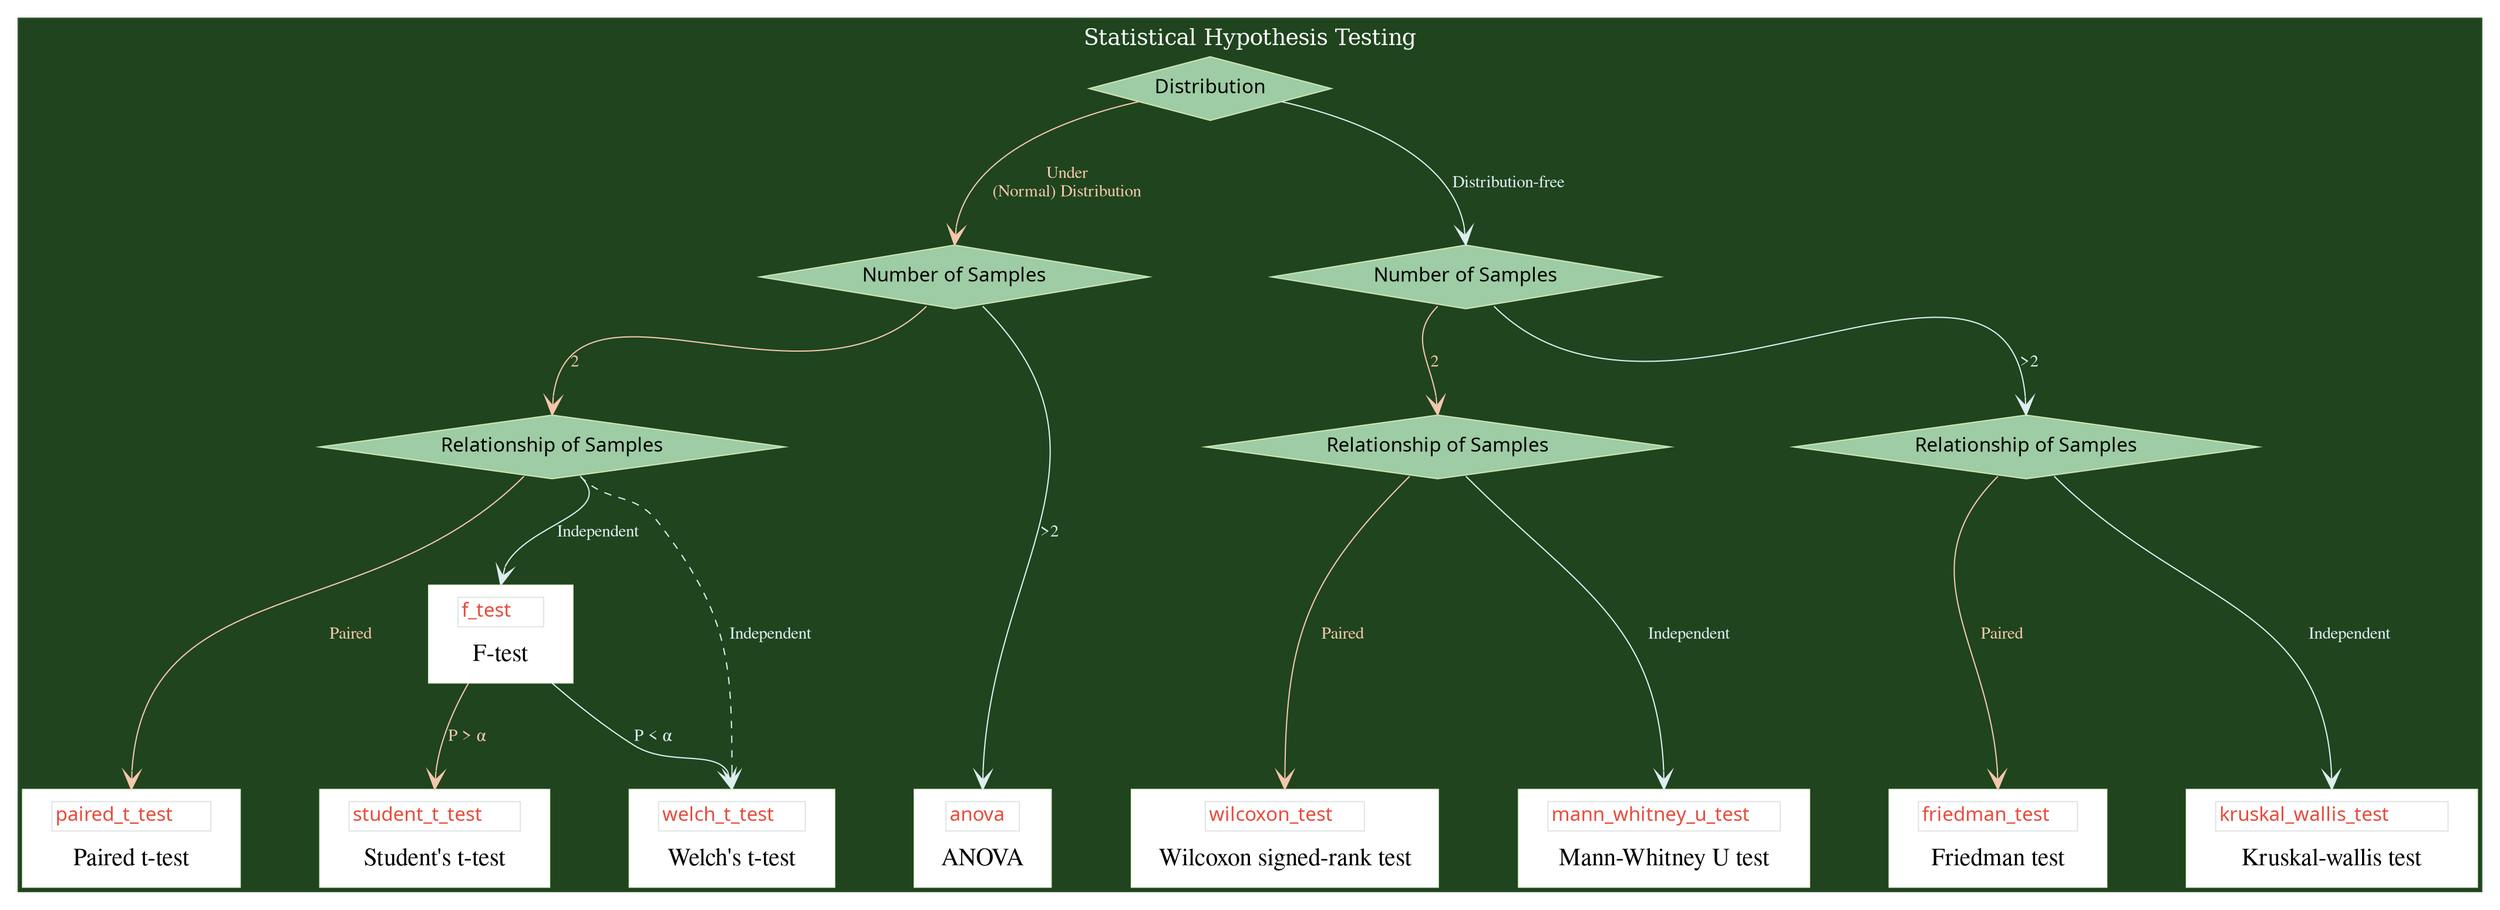 digraph RAMPreprocessingGraph {
    graph [
        charset   = "UTF-8";
        label     = "Statistical Hypothesis Testing",
        labelloc  = "t",
        labeljust = "c",
        bgcolor   = "#1f441e",
        fontcolor = "white",
        fontsize  = 18,
        style     = "filled",
        rankdir   = TB,
        margin    = 0.2,
        ranksep   = 1.0,
        nodesep   = 0.9,
        layout    = "dot",
        compound = true,
    ];

    node [
        shape     = diamond,
        style     = "solid,filled",
        fontsize  = 16,
        fontcolor = 6,
        fontname  = "fantasy",
        color     = "#cee6b4",
        fillcolor = "#9ecca4",
        fixedsize = false,
        margin    = "0.05",
    ];
    
    distribution          [label="Distribution"];
    numSamples1           [label="Number of Samples"];
    numSamples2           [label="Number of Samples"];
    sampleRelationships11 [label="Relationship of Samples"];
    sampleRelationships21 [label="Relationship of Samples"];
    sampleRelationships22 [label="Relationship of Samples"];

    node [
        shape     = rect,
        style     = "solid,filled",
        fontsize  = 20,
        fontcolor = 6,
        fontname  = "times",
        color     = "#cee6b4",
        fillcolor = "#fff5b7",
        fixedsize = false,
        margin    = "0",
    ];

    f_test              [label = <<table border="0" cellspacing="10" bgcolor="white"><tr><td></td><td port="varname" align="left" border="1" color="#e1e4e5" bgcolor="white" width="70"  fixedsize="true"><font point-size="16" face="monaco" color="#e74c3c">f_test</font></td><td></td></tr><tr><td colspan="3" port="location"><font face="times">F-test</font></td></tr></table>>]
    paired_t_test       [label = <<table border="0" cellspacing="10" bgcolor="white"><tr><td></td><td port="varname" align="left" border="1" color="#e1e4e5" bgcolor="white" width="130" fixedsize="true"><font point-size="16" face="monaco" color="#e74c3c">paired_t_test</font></td><td></td></tr><tr><td colspan="3" port="location"><font face="times">Paired t-test</font></td></tr></table>>]
    student_t_test      [label = <<table border="0" cellspacing="10" bgcolor="white"><tr><td></td><td port="varname" align="left" border="1" color="#e1e4e5" bgcolor="white" width="140" fixedsize="true"><font point-size="16" face="monaco" color="#e74c3c">student_t_test</font></td><td></td></tr><tr><td colspan="3" port="location"><font face="times">Student's t-test</font></td></tr></table>>]
    welch_t_test        [label = <<table border="0" cellspacing="10" bgcolor="white"><tr><td></td><td port="varname" align="left" border="1" color="#e1e4e5" bgcolor="white" width="120" fixedsize="true"><font point-size="16" face="monaco" color="#e74c3c">welch_t_test</font></td><td></td></tr><tr><td colspan="3" port="location"><font face="times">Welch's t-test</font></td></tr></table>>]
    anova               [label = <<table border="0" cellspacing="10" bgcolor="white"><tr><td></td><td port="varname" align="left" border="1" color="#e1e4e5" bgcolor="white" width="60"  fixedsize="true"><font point-size="16" face="monaco" color="#e74c3c">anova</font></td><td></td></tr><tr><td colspan="3" port="location"><font face="times">ANOVA</font></td></tr></table>>]
    wilcoxon_test       [label = <<table border="0" cellspacing="10" bgcolor="white"><tr><td></td><td port="varname" align="left" border="1" color="#e1e4e5" bgcolor="white" width="130" fixedsize="true"><font point-size="16" face="monaco" color="#e74c3c">wilcoxon_test</font></td><td></td></tr><tr><td colspan="3" port="location"><font face="times">Wilcoxon signed-rank test</font></td></tr></table>>]
    u_test              [label = <<table border="0" cellspacing="10" bgcolor="white"><tr><td></td><td port="varname" align="left" border="1" color="#e1e4e5" bgcolor="white" width="190"  fixedsize="true"><font point-size="16" face="monaco" color="#e74c3c">mann_whitney_u_test</font></td><td></td></tr><tr><td colspan="3" port="location"><font face="times">Mann-Whitney U test</font></td></tr></table>>]
    friedman_test       [label = <<table border="0" cellspacing="10" bgcolor="white"><tr><td></td><td port="varname" align="left" border="1" color="#e1e4e5" bgcolor="white" width="130" fixedsize="true"><font point-size="16" face="monaco" color="#e74c3c">friedman_test</font></td><td></td></tr><tr><td colspan="3" port="location"><font face="times">Friedman test</font></td></tr></table>>]
    kruskal_wallis_test [label = <<table border="0" cellspacing="10" bgcolor="white"><tr><td></td><td port="varname" align="left" border="1" color="#e1e4e5" bgcolor="white" width="190" fixedsize="true"><font point-size="16" face="monaco" color="#e74c3c">kruskal_wallis_test</font></td><td></td></tr><tr><td colspan="3" port="location"><font face="times">Kruskal-wallis test</font></td></tr></table>>]       
   
    edge [
        style         = solid,
        fontsize      = 14,
        fontname      = "times",
        fontcolor     = white,
        color         = white,
        labelfloat    = false,
        arrowhead     = vee,
        headport      = n,
        arrowsize     = 1.5,
    ];

    subgraph cluster_1 {
        label     = "Parametric Test";
        labelloc  = "t";
        labeljust = "c";
        fillcolor = "#89898989";
        fontcolor = "#ffd56b";
        margin    = 20;
        distribution -> numSamples1 [label="Under\n(Normal) Distribution" color="#f4c7ab" fontcolor="#f4c7ab"];
        numSamples1 -> sampleRelationships11 [label="2" tailport=sw color="#f4c7ab" fontcolor="#f4c7ab"];

        subgraph cluster_11{
            label     = "Two-Sample Test";
            sampleRelationships11 -> paired_t_test [label="Paired"      tailport=sw color="#f4c7ab" fontcolor="#f4c7ab"];
            sampleRelationships11 -> welch_t_test  [label="Independent" tailport=se color="#deedf0" fontcolor="#deedf0"style="dashed"];
            sampleRelationships11 -> f_test        [label="Independent" tailport=se color="#deedf0" fontcolor="#deedf0"];
            f_test -> student_t_test [label="P > &#945;" color="#f4c7ab" fontcolor="#f4c7ab"];
            f_test -> welch_t_test   [label="P < &#945;" color="#deedf0" fontcolor="#deedf0"];
        }
        subgraph cluster_12{
            label = "Multiple-Sample Test"
            numSamples1 -> anova [label=">2" tailport=se color="#deedf0" fontcolor="#deedf0"];
        }
    };

    subgraph cluster_2 {
        label     = "Parametric Test";
        labelloc  = "t";
        labeljust = "c";
        fillcolor = "#89898989";
        fontcolor = "#ffd56b";
        margin    = 20;
        distribution -> numSamples2 [label="Distribution-free" color="#deedf0" fontcolor="#deedf0"];
        numSamples2 -> sampleRelationships21 [label="2"  tailport=sw color="#f4c7ab" fontcolor="#f4c7ab"];
        numSamples2 -> sampleRelationships22 [label=">2" tailport=se color="#deedf0" fontcolor="#deedf0"];

        subgraph cluster_21{
            label     = "Two-Sample Test";
            sampleRelationships21 -> wilcoxon_test [label="Paired"      tailport=sw color="#f4c7ab" fontcolor="#f4c7ab"];
            sampleRelationships21 -> u_test        [label="Independent" tailport=se color="#deedf0" fontcolor="#deedf0"];
        }
        subgraph cluster_22{
            label = "Multiple-Sample Test"
            sampleRelationships22 -> friedman_test       [label="Paired"      tailport=sw color="#f4c7ab" fontcolor="#f4c7ab"];
            sampleRelationships22 -> kruskal_wallis_test [label="Independent" tailport=se color="#deedf0" fontcolor="#deedf0"];
        }
    };
    {rank=same; distribution;}
    {rank=same; numSamples1; numSamples2;}
    {rank=same; sampleRelationships11; sampleRelationships21; sampleRelationships22;}
    {rank=same; f_test;}
    {rank=same; paired_t_test; student_t_test; welch_t_test; anova; wilcoxon_test; u_test; friedman_test; kruskal_wallis_test}
}